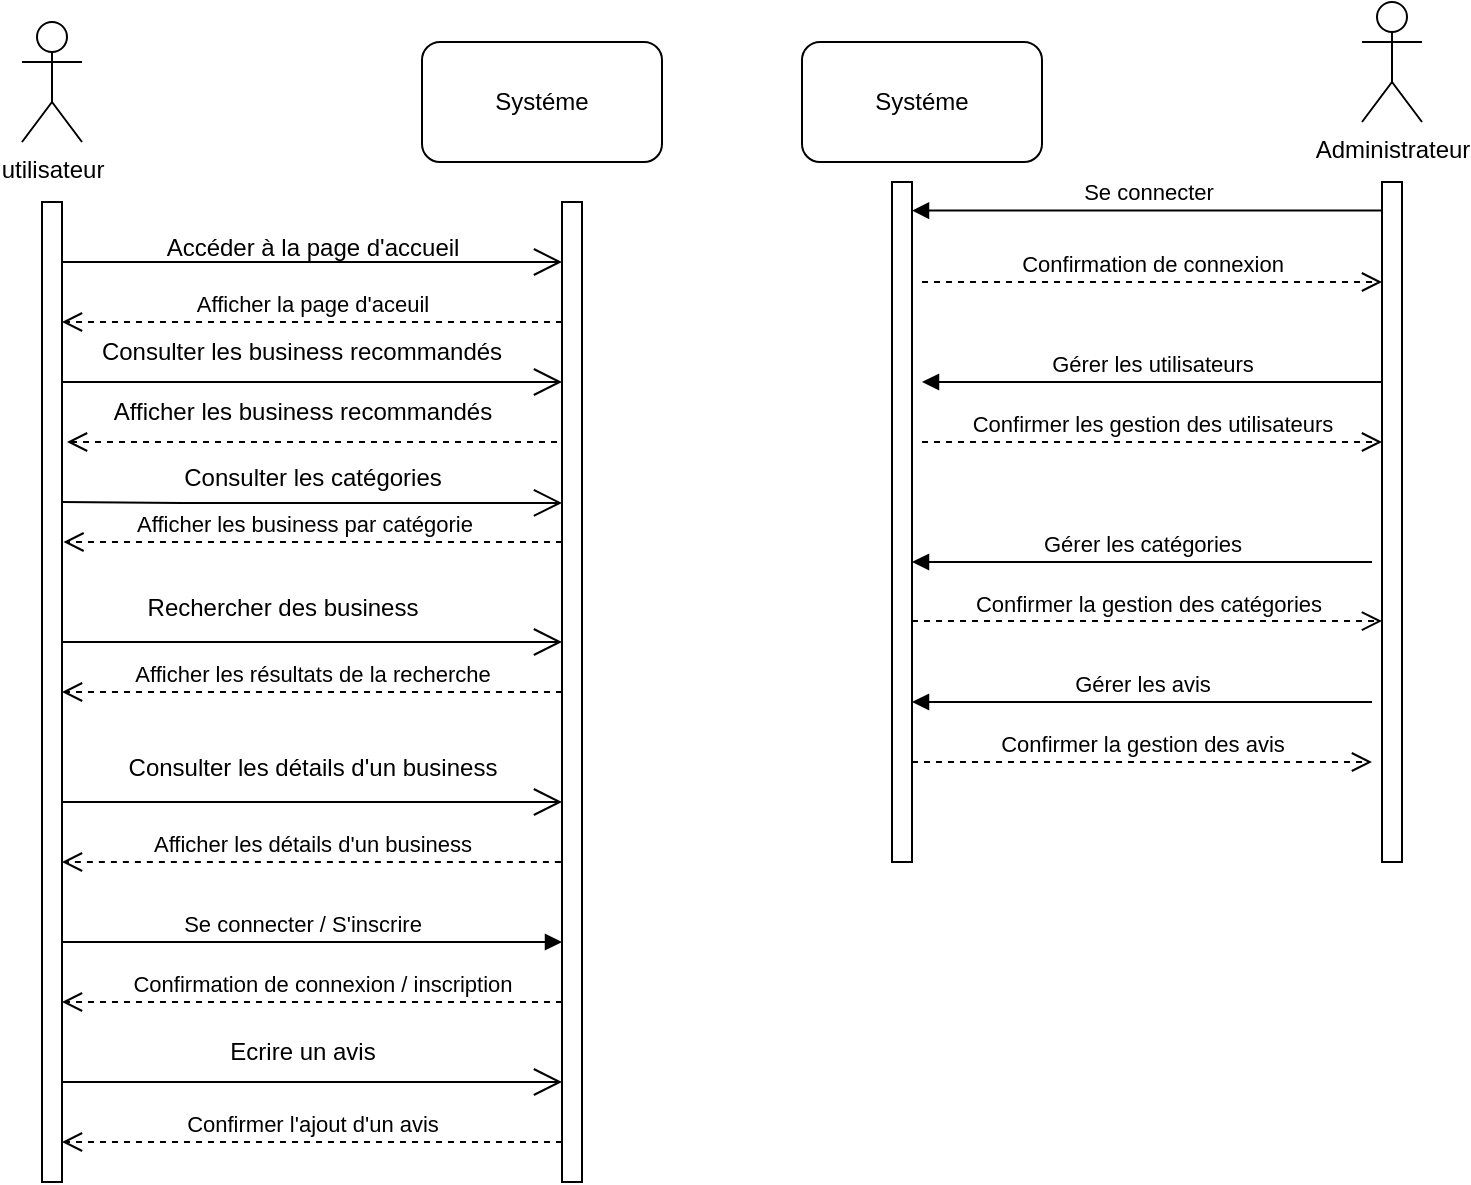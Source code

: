 <mxfile version="26.1.1">
  <diagram name="Page-1" id="G6MDDhAl33SeUCccRNt9">
    <mxGraphModel dx="1165" dy="514" grid="1" gridSize="10" guides="1" tooltips="1" connect="1" arrows="1" fold="1" page="1" pageScale="1" pageWidth="827" pageHeight="1169" background="#FFFFFF" math="0" shadow="0">
      <root>
        <mxCell id="0" />
        <mxCell id="1" parent="0" />
        <mxCell id="4PynBpLVjK4_fOOt3607-1" value="" style="html=1;points=[[0,0,0,0,5],[0,1,0,0,-5],[1,0,0,0,5],[1,1,0,0,-5]];perimeter=orthogonalPerimeter;outlineConnect=0;targetShapes=umlLifeline;portConstraint=eastwest;newEdgeStyle={&quot;curved&quot;:0,&quot;rounded&quot;:0};" parent="1" vertex="1">
          <mxGeometry x="515" y="290" width="10" height="340" as="geometry" />
        </mxCell>
        <mxCell id="4PynBpLVjK4_fOOt3607-4" value="" style="html=1;points=[[0,0,0,0,5],[0,1,0,0,-5],[1,0,0,0,5],[1,1,0,0,-5]];perimeter=orthogonalPerimeter;outlineConnect=0;targetShapes=umlLifeline;portConstraint=eastwest;newEdgeStyle={&quot;curved&quot;:0,&quot;rounded&quot;:0};" parent="1" vertex="1">
          <mxGeometry x="760" y="290" width="10" height="340" as="geometry" />
        </mxCell>
        <mxCell id="4PynBpLVjK4_fOOt3607-9" value="" style="ellipse;whiteSpace=wrap;html=1;align=center;aspect=fixed;fillColor=none;strokeColor=none;resizable=0;perimeter=centerPerimeter;rotatable=0;allowArrows=0;points=[];outlineConnect=1;" parent="1" vertex="1">
          <mxGeometry x="400" y="450" width="10" height="10" as="geometry" />
        </mxCell>
        <mxCell id="4PynBpLVjK4_fOOt3607-10" value="utilisateur" style="shape=umlActor;verticalLabelPosition=bottom;verticalAlign=top;html=1;" parent="1" vertex="1">
          <mxGeometry x="80" y="210" width="30" height="60" as="geometry" />
        </mxCell>
        <mxCell id="4PynBpLVjK4_fOOt3607-15" value="" style="html=1;points=[[0,0,0,0,5],[0,1,0,0,-5],[1,0,0,0,5],[1,1,0,0,-5]];perimeter=orthogonalPerimeter;outlineConnect=0;targetShapes=umlLifeline;portConstraint=eastwest;newEdgeStyle={&quot;curved&quot;:0,&quot;rounded&quot;:0};" parent="1" vertex="1">
          <mxGeometry x="90" y="300" width="10" height="490" as="geometry" />
        </mxCell>
        <mxCell id="4PynBpLVjK4_fOOt3607-17" value="Systéme" style="rounded=1;whiteSpace=wrap;html=1;" parent="1" vertex="1">
          <mxGeometry x="280" y="220" width="120" height="60" as="geometry" />
        </mxCell>
        <mxCell id="4PynBpLVjK4_fOOt3607-25" value="Se connecter / S&#39;inscrire" style="html=1;verticalAlign=bottom;endArrow=block;curved=0;rounded=0;" parent="1" edge="1">
          <mxGeometry x="-0.04" width="80" relative="1" as="geometry">
            <mxPoint x="100" y="670.0" as="sourcePoint" />
            <mxPoint x="350" y="670.0" as="targetPoint" />
            <mxPoint as="offset" />
          </mxGeometry>
        </mxCell>
        <mxCell id="4PynBpLVjK4_fOOt3607-27" value="Confirmation de connexion / inscription" style="html=1;verticalAlign=bottom;endArrow=open;dashed=1;endSize=8;curved=0;rounded=0;" parent="1" edge="1">
          <mxGeometry x="-0.04" relative="1" as="geometry">
            <mxPoint x="350" y="700" as="sourcePoint" />
            <mxPoint x="100" y="700" as="targetPoint" />
            <Array as="points">
              <mxPoint x="280" y="700" />
            </Array>
            <mxPoint as="offset" />
          </mxGeometry>
        </mxCell>
        <mxCell id="4PynBpLVjK4_fOOt3607-29" value="" style="endArrow=open;endFill=1;endSize=12;html=1;rounded=0;" parent="1" edge="1">
          <mxGeometry width="160" relative="1" as="geometry">
            <mxPoint x="100" y="330" as="sourcePoint" />
            <mxPoint x="350" y="330" as="targetPoint" />
            <Array as="points">
              <mxPoint x="190" y="330" />
            </Array>
          </mxGeometry>
        </mxCell>
        <mxCell id="4PynBpLVjK4_fOOt3607-30" value="Accéder à la page d&#39;accueil&lt;div&gt;&lt;br&gt;&lt;/div&gt;" style="text;html=1;align=center;verticalAlign=middle;resizable=0;points=[];autosize=1;strokeColor=none;fillColor=none;" parent="1" vertex="1">
          <mxGeometry x="140" y="310" width="170" height="40" as="geometry" />
        </mxCell>
        <mxCell id="4PynBpLVjK4_fOOt3607-31" value="&lt;div&gt;&lt;br&gt;&lt;/div&gt;" style="html=1;verticalAlign=bottom;endArrow=open;dashed=1;endSize=8;curved=0;rounded=0;" parent="1" edge="1">
          <mxGeometry relative="1" as="geometry">
            <mxPoint x="347.5" y="420" as="sourcePoint" />
            <mxPoint x="102.5" y="420" as="targetPoint" />
          </mxGeometry>
        </mxCell>
        <mxCell id="4PynBpLVjK4_fOOt3607-32" value="&lt;div&gt;&lt;br style=&quot;font-size: 11px; background-color: rgb(255, 255, 255);&quot;&gt;&lt;/div&gt;" style="text;html=1;align=center;verticalAlign=middle;resizable=0;points=[];autosize=1;strokeColor=none;fillColor=none;" parent="1" vertex="1">
          <mxGeometry x="200" y="425" width="20" height="30" as="geometry" />
        </mxCell>
        <mxCell id="4PynBpLVjK4_fOOt3607-34" value="" style="endArrow=open;endFill=1;endSize=12;html=1;rounded=0;" parent="1" edge="1">
          <mxGeometry width="160" relative="1" as="geometry">
            <mxPoint x="100" y="520" as="sourcePoint" />
            <mxPoint x="350" y="520" as="targetPoint" />
          </mxGeometry>
        </mxCell>
        <mxCell id="4PynBpLVjK4_fOOt3607-35" value="Afficher les résultats de la recherche" style="html=1;verticalAlign=bottom;endArrow=open;dashed=1;endSize=8;curved=0;rounded=0;" parent="1" edge="1">
          <mxGeometry relative="1" as="geometry">
            <mxPoint x="350" y="545.0" as="sourcePoint" />
            <mxPoint x="100" y="545.0" as="targetPoint" />
          </mxGeometry>
        </mxCell>
        <mxCell id="4PynBpLVjK4_fOOt3607-36" value="Rechercher des business&lt;div&gt;&lt;br&gt;&lt;/div&gt;" style="text;html=1;align=center;verticalAlign=middle;resizable=0;points=[];autosize=1;strokeColor=none;fillColor=none;" parent="1" vertex="1">
          <mxGeometry x="130" y="490" width="160" height="40" as="geometry" />
        </mxCell>
        <mxCell id="4PynBpLVjK4_fOOt3607-38" value="" style="endArrow=open;endFill=1;endSize=12;html=1;rounded=0;" parent="1" edge="1">
          <mxGeometry width="160" relative="1" as="geometry">
            <mxPoint x="100" y="600" as="sourcePoint" />
            <mxPoint x="350" y="600" as="targetPoint" />
          </mxGeometry>
        </mxCell>
        <mxCell id="4PynBpLVjK4_fOOt3607-39" value="Consulter les détails d&#39;un business&lt;div&gt;&lt;br&gt;&lt;/div&gt;" style="text;html=1;align=center;verticalAlign=middle;resizable=0;points=[];autosize=1;strokeColor=none;fillColor=none;" parent="1" vertex="1">
          <mxGeometry x="120" y="570" width="210" height="40" as="geometry" />
        </mxCell>
        <mxCell id="4PynBpLVjK4_fOOt3607-40" value="Afficher les détails d&#39;un business" style="html=1;verticalAlign=bottom;endArrow=open;dashed=1;endSize=8;curved=0;rounded=0;" parent="1" edge="1">
          <mxGeometry relative="1" as="geometry">
            <mxPoint x="349.43" y="630" as="sourcePoint" />
            <mxPoint x="100" y="630" as="targetPoint" />
          </mxGeometry>
        </mxCell>
        <mxCell id="4PynBpLVjK4_fOOt3607-41" value="" style="endArrow=open;endFill=1;endSize=12;html=1;rounded=0;" parent="1" edge="1">
          <mxGeometry width="160" relative="1" as="geometry">
            <mxPoint x="100" y="740" as="sourcePoint" />
            <mxPoint x="350" y="740" as="targetPoint" />
            <Array as="points">
              <mxPoint x="160" y="740" />
              <mxPoint x="210" y="740" />
            </Array>
          </mxGeometry>
        </mxCell>
        <mxCell id="4PynBpLVjK4_fOOt3607-42" value="Ecrire un avis" style="text;html=1;align=center;verticalAlign=middle;resizable=0;points=[];autosize=1;strokeColor=none;fillColor=none;" parent="1" vertex="1">
          <mxGeometry x="170" y="710" width="100" height="30" as="geometry" />
        </mxCell>
        <mxCell id="4PynBpLVjK4_fOOt3607-43" value="Confirmer l&#39;ajout d&#39;un avis" style="html=1;verticalAlign=bottom;endArrow=open;dashed=1;endSize=8;curved=0;rounded=0;" parent="1" edge="1">
          <mxGeometry relative="1" as="geometry">
            <mxPoint x="350" y="770" as="sourcePoint" />
            <mxPoint x="100" y="770" as="targetPoint" />
          </mxGeometry>
        </mxCell>
        <mxCell id="4PynBpLVjK4_fOOt3607-44" value="" style="endArrow=open;endFill=1;endSize=12;html=1;rounded=0;" parent="1" edge="1">
          <mxGeometry width="160" relative="1" as="geometry">
            <mxPoint x="160" y="450.47" as="sourcePoint" />
            <mxPoint x="350" y="450.47" as="targetPoint" />
            <Array as="points">
              <mxPoint x="100" y="450" />
              <mxPoint x="160" y="450.47" />
            </Array>
          </mxGeometry>
        </mxCell>
        <mxCell id="4PynBpLVjK4_fOOt3607-45" value="Afficher les business par catégorie" style="html=1;verticalAlign=bottom;endArrow=open;dashed=1;endSize=8;curved=0;rounded=0;" parent="1" edge="1">
          <mxGeometry x="0.037" relative="1" as="geometry">
            <mxPoint x="350" y="470" as="sourcePoint" />
            <mxPoint x="100.73" y="470" as="targetPoint" />
            <mxPoint as="offset" />
          </mxGeometry>
        </mxCell>
        <mxCell id="4PynBpLVjK4_fOOt3607-49" value="Se connecter" style="html=1;verticalAlign=bottom;endArrow=block;curved=0;rounded=0;exitX=0;exitY=0.042;exitDx=0;exitDy=0;exitPerimeter=0;" parent="1" source="4PynBpLVjK4_fOOt3607-4" target="4PynBpLVjK4_fOOt3607-1" edge="1">
          <mxGeometry relative="1" as="geometry">
            <mxPoint x="500" y="320" as="sourcePoint" />
            <mxPoint x="430" y="320" as="targetPoint" />
          </mxGeometry>
        </mxCell>
        <mxCell id="4PynBpLVjK4_fOOt3607-50" value="Confirmation de connexion" style="html=1;verticalAlign=bottom;endArrow=open;dashed=1;endSize=8;curved=0;rounded=0;" parent="1" edge="1">
          <mxGeometry relative="1" as="geometry">
            <mxPoint x="760" y="340.0" as="targetPoint" />
            <mxPoint x="530" y="340.0" as="sourcePoint" />
          </mxGeometry>
        </mxCell>
        <mxCell id="4PynBpLVjK4_fOOt3607-52" value="Gérer les avis" style="html=1;verticalAlign=bottom;endArrow=block;curved=0;rounded=0;" parent="1" edge="1">
          <mxGeometry relative="1" as="geometry">
            <mxPoint x="755" y="550.0" as="sourcePoint" />
            <mxPoint x="525" y="550.0" as="targetPoint" />
          </mxGeometry>
        </mxCell>
        <mxCell id="4PynBpLVjK4_fOOt3607-56" value="Gérer les catégories" style="html=1;verticalAlign=bottom;endArrow=block;curved=0;rounded=0;" parent="1" edge="1">
          <mxGeometry relative="1" as="geometry">
            <mxPoint x="755" y="480.0" as="sourcePoint" />
            <mxPoint x="525" y="480.0" as="targetPoint" />
          </mxGeometry>
        </mxCell>
        <mxCell id="4PynBpLVjK4_fOOt3607-57" value="Gérer les utilisateurs" style="html=1;verticalAlign=bottom;endArrow=block;curved=0;rounded=0;" parent="1" edge="1">
          <mxGeometry relative="1" as="geometry">
            <mxPoint x="760" y="390.0" as="sourcePoint" />
            <mxPoint x="530" y="390.0" as="targetPoint" />
          </mxGeometry>
        </mxCell>
        <mxCell id="4PynBpLVjK4_fOOt3607-58" value="Confirmer la gestion des avis" style="html=1;verticalAlign=bottom;endArrow=open;dashed=1;endSize=8;curved=0;rounded=0;" parent="1" edge="1">
          <mxGeometry relative="1" as="geometry">
            <mxPoint x="755" y="580.0" as="targetPoint" />
            <mxPoint x="525" y="580.0" as="sourcePoint" />
          </mxGeometry>
        </mxCell>
        <mxCell id="4PynBpLVjK4_fOOt3607-59" value="Confirmer la gestion des catégories" style="html=1;verticalAlign=bottom;endArrow=open;dashed=1;endSize=8;curved=0;rounded=0;exitX=1;exitY=1;exitDx=0;exitDy=-5;" parent="1" edge="1" target="4PynBpLVjK4_fOOt3607-4">
          <mxGeometry relative="1" as="geometry">
            <mxPoint x="750" y="509.55" as="targetPoint" />
            <mxPoint x="525" y="509.55" as="sourcePoint" />
          </mxGeometry>
        </mxCell>
        <mxCell id="4PynBpLVjK4_fOOt3607-63" value="Confirmer les gestion des utilisateurs" style="html=1;verticalAlign=bottom;endArrow=open;dashed=1;endSize=8;curved=0;rounded=0;" parent="1" edge="1">
          <mxGeometry relative="1" as="geometry">
            <mxPoint x="760" y="420.0" as="targetPoint" />
            <mxPoint x="530" y="420.0" as="sourcePoint" />
          </mxGeometry>
        </mxCell>
        <mxCell id="gVHP4Tfk07dCy2tqdArp-2" value="" style="html=1;points=[[0,0,0,0,5],[0,1,0,0,-5],[1,0,0,0,5],[1,1,0,0,-5]];perimeter=orthogonalPerimeter;outlineConnect=0;targetShapes=umlLifeline;portConstraint=eastwest;newEdgeStyle={&quot;curved&quot;:0,&quot;rounded&quot;:0};" vertex="1" parent="1">
          <mxGeometry x="350" y="300" width="10" height="490" as="geometry" />
        </mxCell>
        <mxCell id="gVHP4Tfk07dCy2tqdArp-3" value="Systéme" style="rounded=1;whiteSpace=wrap;html=1;" vertex="1" parent="1">
          <mxGeometry x="470" y="220" width="120" height="60" as="geometry" />
        </mxCell>
        <mxCell id="gVHP4Tfk07dCy2tqdArp-5" value="" style="endArrow=open;endFill=1;endSize=12;html=1;rounded=0;" edge="1" parent="1">
          <mxGeometry width="160" relative="1" as="geometry">
            <mxPoint x="100" y="390" as="sourcePoint" />
            <mxPoint x="350" y="390" as="targetPoint" />
          </mxGeometry>
        </mxCell>
        <mxCell id="gVHP4Tfk07dCy2tqdArp-8" value="Afficher la page d&#39;aceuil" style="html=1;verticalAlign=bottom;endArrow=open;dashed=1;endSize=8;curved=0;rounded=0;" edge="1" parent="1">
          <mxGeometry relative="1" as="geometry">
            <mxPoint x="350" y="360" as="sourcePoint" />
            <mxPoint x="100" y="360" as="targetPoint" />
          </mxGeometry>
        </mxCell>
        <mxCell id="4PynBpLVjK4_fOOt3607-46" value="Consulter les catégories&lt;div&gt;&lt;br&gt;&lt;/div&gt;" style="text;html=1;align=center;verticalAlign=middle;resizable=0;points=[];autosize=1;strokeColor=none;fillColor=none;" parent="1" vertex="1">
          <mxGeometry x="150" y="425" width="150" height="40" as="geometry" />
        </mxCell>
        <mxCell id="gVHP4Tfk07dCy2tqdArp-13" value="&lt;span style=&quot;text-wrap-mode: wrap;&quot;&gt;Administrateur&lt;/span&gt;" style="shape=umlActor;verticalLabelPosition=bottom;verticalAlign=top;html=1;" vertex="1" parent="1">
          <mxGeometry x="750" y="200" width="30" height="60" as="geometry" />
        </mxCell>
        <mxCell id="gVHP4Tfk07dCy2tqdArp-15" value="Afficher les business recommandés" style="text;html=1;align=center;verticalAlign=middle;whiteSpace=wrap;rounded=0;" vertex="1" parent="1">
          <mxGeometry x="117.5" y="390" width="205" height="30" as="geometry" />
        </mxCell>
        <mxCell id="gVHP4Tfk07dCy2tqdArp-17" value="Consulter les business recommandés" style="text;html=1;align=center;verticalAlign=middle;whiteSpace=wrap;rounded=0;" vertex="1" parent="1">
          <mxGeometry x="110" y="360" width="220" height="30" as="geometry" />
        </mxCell>
      </root>
    </mxGraphModel>
  </diagram>
</mxfile>
